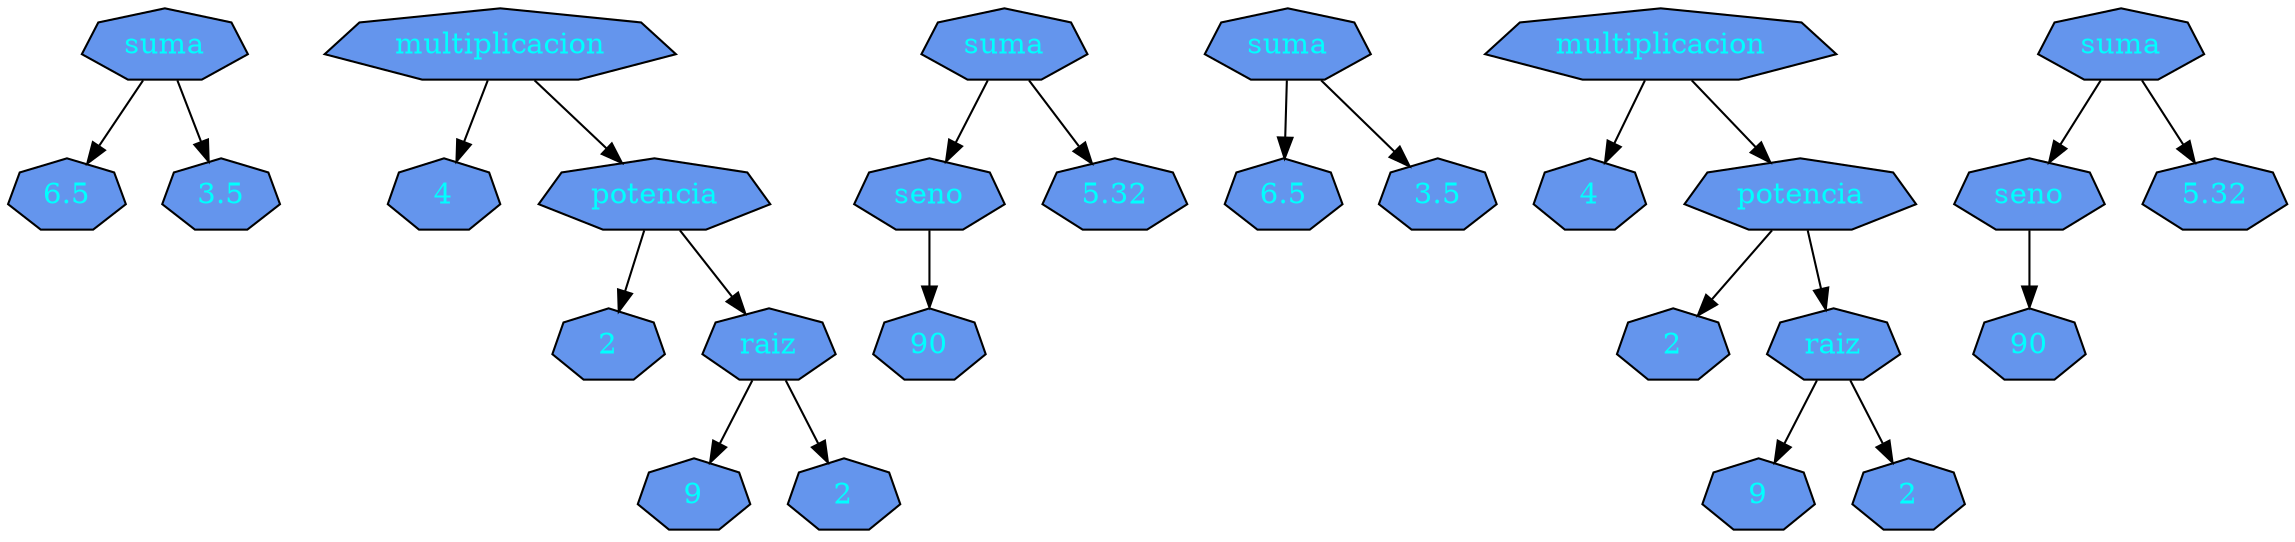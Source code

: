 // Graph 20230918-135234
digraph {
	node [fillcolor=cornflowerblue fontcolor=cyan shape=septagon style=filled]
	nodo_0 [label=suma]
	nodo_1 [label=6.5]
	nodo_0 -> nodo_1
	nodo_2 [label=3.5]
	nodo_0 -> nodo_2
	nodo_3 [label=multiplicacion]
	nodo_4 [label=4]
	nodo_3 -> nodo_4
	nodo_5 [label=potencia]
	nodo_6 [label=2]
	nodo_5 -> nodo_6
	nodo_7 [label=raiz]
	nodo_8 [label=9]
	nodo_7 -> nodo_8
	nodo_9 [label=2]
	nodo_7 -> nodo_9
	nodo_5 -> nodo_7
	nodo_3 -> nodo_5
	nodo_10 [label=suma]
	nodo_11 [label=seno]
	nodo_12 [label=90]
	nodo_11 -> nodo_12
	nodo_10 -> nodo_11
	nodo_13 [label=5.32]
	nodo_10 -> nodo_13
	nodo_14 [label=suma]
	nodo_15 [label=6.5]
	nodo_14 -> nodo_15
	nodo_16 [label=3.5]
	nodo_14 -> nodo_16
	nodo_17 [label=multiplicacion]
	nodo_18 [label=4]
	nodo_17 -> nodo_18
	nodo_19 [label=potencia]
	nodo_20 [label=2]
	nodo_19 -> nodo_20
	nodo_21 [label=raiz]
	nodo_22 [label=9]
	nodo_21 -> nodo_22
	nodo_23 [label=2]
	nodo_21 -> nodo_23
	nodo_19 -> nodo_21
	nodo_17 -> nodo_19
	nodo_24 [label=suma]
	nodo_25 [label=seno]
	nodo_26 [label=90]
	nodo_25 -> nodo_26
	nodo_24 -> nodo_25
	nodo_27 [label=5.32]
	nodo_24 -> nodo_27
}
